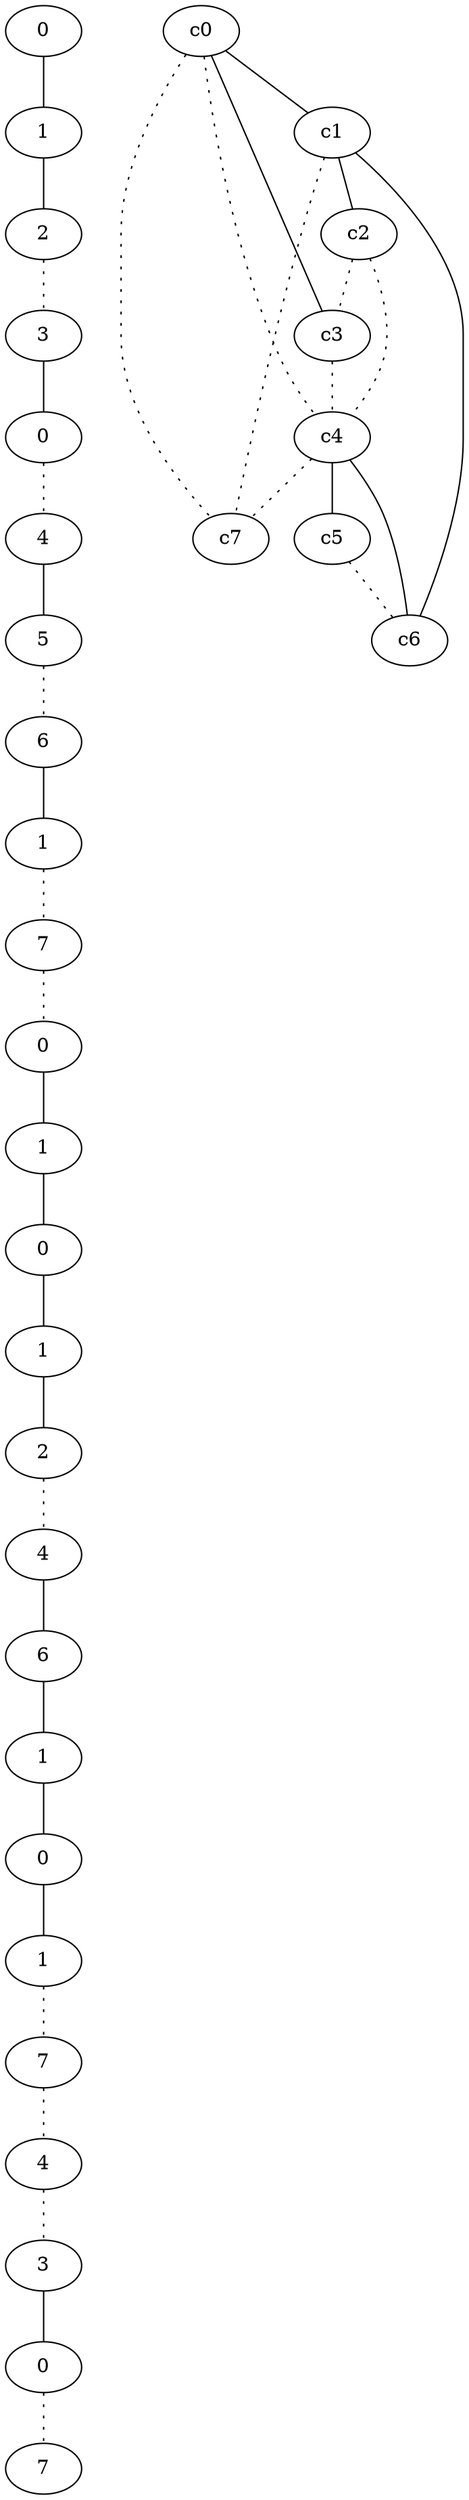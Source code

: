 graph {
a0[label=0];
a1[label=1];
a2[label=2];
a3[label=3];
a4[label=0];
a5[label=4];
a6[label=5];
a7[label=6];
a8[label=1];
a9[label=7];
a10[label=0];
a11[label=1];
a12[label=0];
a13[label=1];
a14[label=2];
a15[label=4];
a16[label=6];
a17[label=1];
a18[label=0];
a19[label=1];
a20[label=7];
a21[label=4];
a22[label=3];
a23[label=0];
a24[label=7];
a0 -- a1;
a1 -- a2;
a2 -- a3 [style=dotted];
a3 -- a4;
a4 -- a5 [style=dotted];
a5 -- a6;
a6 -- a7 [style=dotted];
a7 -- a8;
a8 -- a9 [style=dotted];
a9 -- a10 [style=dotted];
a10 -- a11;
a11 -- a12;
a12 -- a13;
a13 -- a14;
a14 -- a15 [style=dotted];
a15 -- a16;
a16 -- a17;
a17 -- a18;
a18 -- a19;
a19 -- a20 [style=dotted];
a20 -- a21 [style=dotted];
a21 -- a22 [style=dotted];
a22 -- a23;
a23 -- a24 [style=dotted];
c0 -- c1;
c0 -- c3;
c0 -- c4 [style=dotted];
c0 -- c7 [style=dotted];
c1 -- c2;
c1 -- c6;
c1 -- c7 [style=dotted];
c2 -- c3 [style=dotted];
c2 -- c4 [style=dotted];
c3 -- c4 [style=dotted];
c4 -- c5;
c4 -- c6;
c4 -- c7 [style=dotted];
c5 -- c6 [style=dotted];
}

